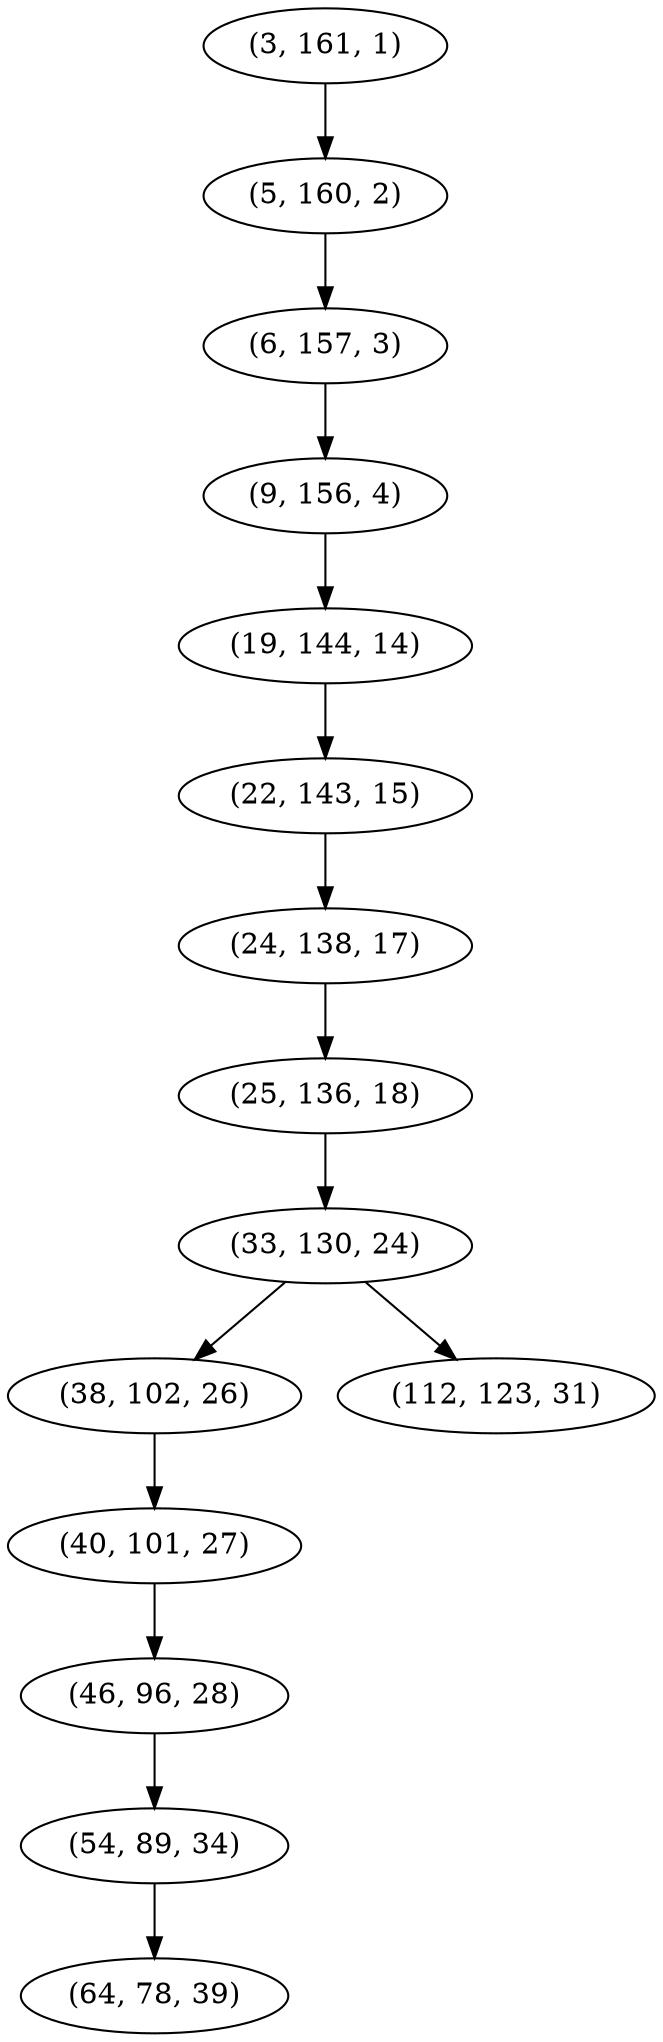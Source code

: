 digraph tree {
    "(3, 161, 1)";
    "(5, 160, 2)";
    "(6, 157, 3)";
    "(9, 156, 4)";
    "(19, 144, 14)";
    "(22, 143, 15)";
    "(24, 138, 17)";
    "(25, 136, 18)";
    "(33, 130, 24)";
    "(38, 102, 26)";
    "(40, 101, 27)";
    "(46, 96, 28)";
    "(54, 89, 34)";
    "(64, 78, 39)";
    "(112, 123, 31)";
    "(3, 161, 1)" -> "(5, 160, 2)";
    "(5, 160, 2)" -> "(6, 157, 3)";
    "(6, 157, 3)" -> "(9, 156, 4)";
    "(9, 156, 4)" -> "(19, 144, 14)";
    "(19, 144, 14)" -> "(22, 143, 15)";
    "(22, 143, 15)" -> "(24, 138, 17)";
    "(24, 138, 17)" -> "(25, 136, 18)";
    "(25, 136, 18)" -> "(33, 130, 24)";
    "(33, 130, 24)" -> "(38, 102, 26)";
    "(33, 130, 24)" -> "(112, 123, 31)";
    "(38, 102, 26)" -> "(40, 101, 27)";
    "(40, 101, 27)" -> "(46, 96, 28)";
    "(46, 96, 28)" -> "(54, 89, 34)";
    "(54, 89, 34)" -> "(64, 78, 39)";
}
